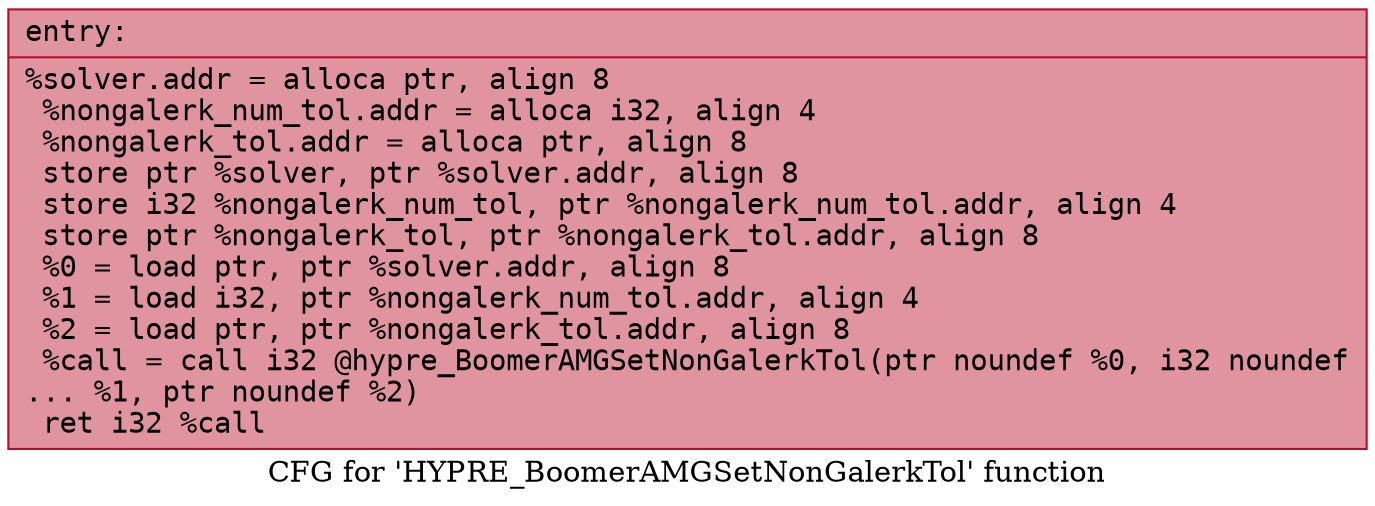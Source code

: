 digraph "CFG for 'HYPRE_BoomerAMGSetNonGalerkTol' function" {
	label="CFG for 'HYPRE_BoomerAMGSetNonGalerkTol' function";

	Node0x55f5a9a9e970 [shape=record,color="#b70d28ff", style=filled, fillcolor="#b70d2870" fontname="Courier",label="{entry:\l|  %solver.addr = alloca ptr, align 8\l  %nongalerk_num_tol.addr = alloca i32, align 4\l  %nongalerk_tol.addr = alloca ptr, align 8\l  store ptr %solver, ptr %solver.addr, align 8\l  store i32 %nongalerk_num_tol, ptr %nongalerk_num_tol.addr, align 4\l  store ptr %nongalerk_tol, ptr %nongalerk_tol.addr, align 8\l  %0 = load ptr, ptr %solver.addr, align 8\l  %1 = load i32, ptr %nongalerk_num_tol.addr, align 4\l  %2 = load ptr, ptr %nongalerk_tol.addr, align 8\l  %call = call i32 @hypre_BoomerAMGSetNonGalerkTol(ptr noundef %0, i32 noundef\l... %1, ptr noundef %2)\l  ret i32 %call\l}"];
}
